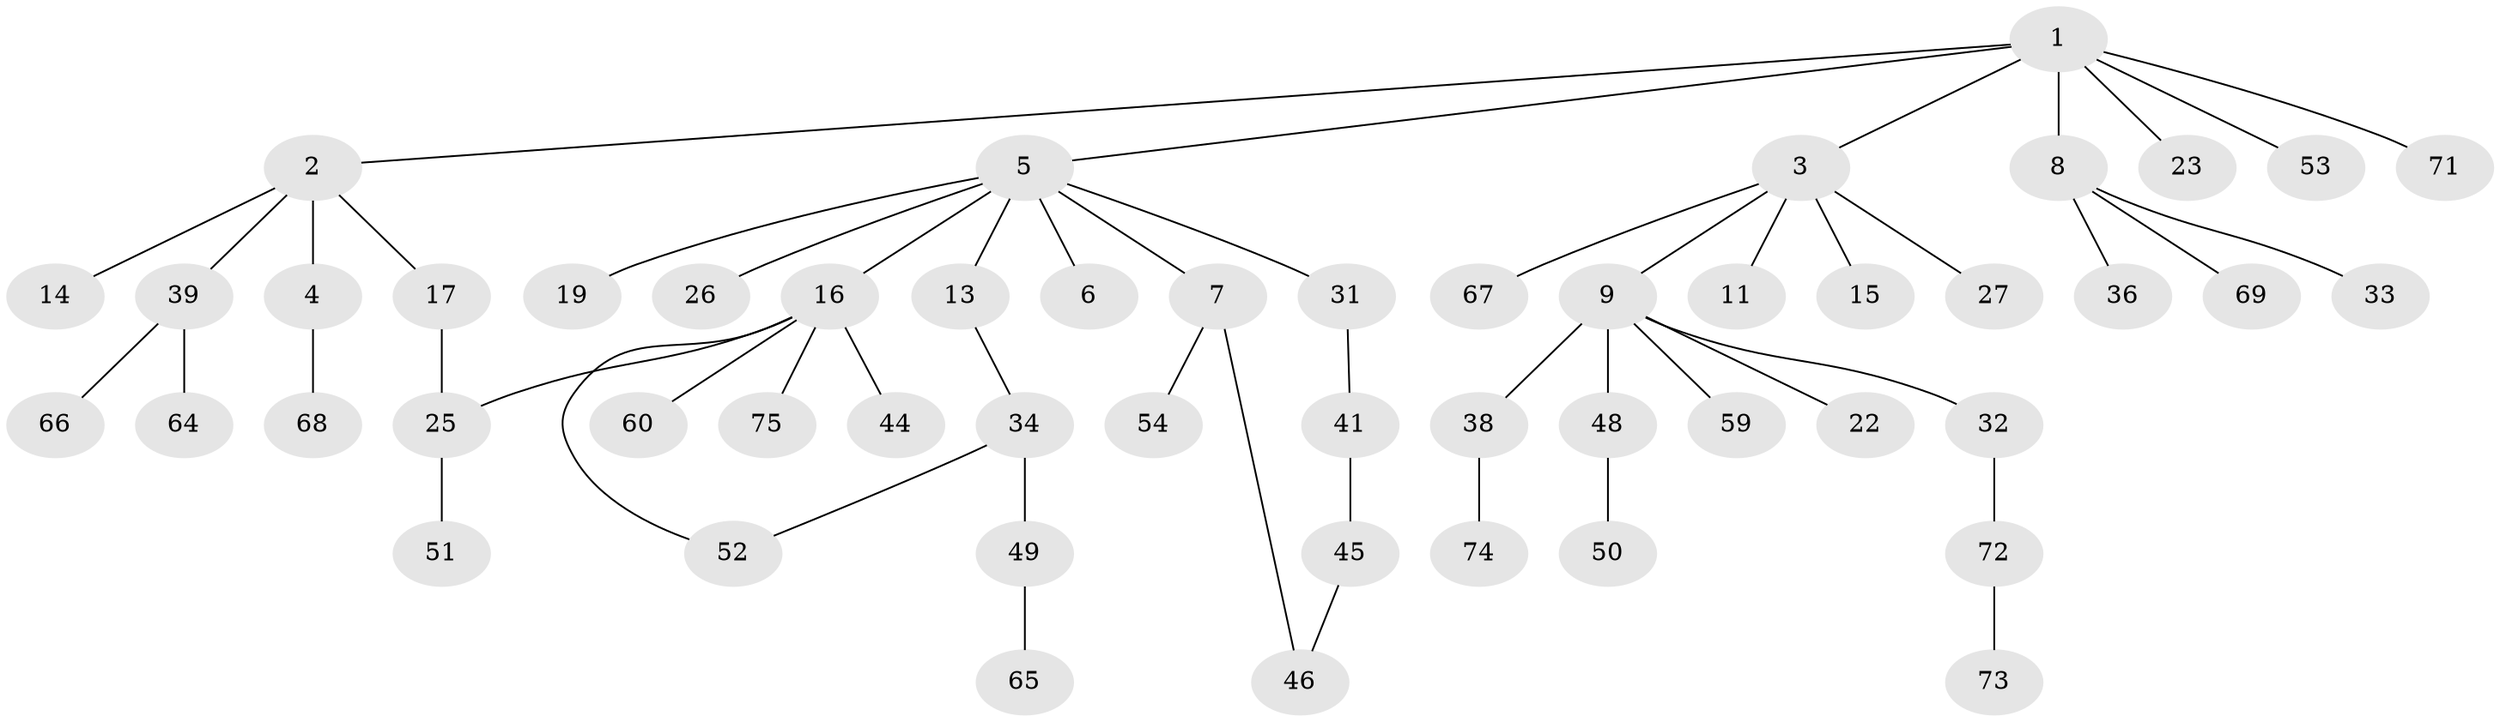 // Generated by graph-tools (version 1.1) at 2025/51/02/27/25 19:51:39]
// undirected, 52 vertices, 54 edges
graph export_dot {
graph [start="1"]
  node [color=gray90,style=filled];
  1 [super="+24"];
  2 [super="+18"];
  3 [super="+47"];
  4 [super="+62"];
  5 [super="+10"];
  6 [super="+28"];
  7 [super="+63"];
  8 [super="+21"];
  9 [super="+12"];
  11;
  13;
  14 [super="+78"];
  15;
  16 [super="+20"];
  17 [super="+35"];
  19 [super="+30"];
  22 [super="+76"];
  23;
  25 [super="+37"];
  26 [super="+29"];
  27 [super="+70"];
  31;
  32 [super="+56"];
  33;
  34 [super="+42"];
  36 [super="+43"];
  38 [super="+55"];
  39 [super="+40"];
  41 [super="+58"];
  44;
  45;
  46 [super="+57"];
  48;
  49;
  50;
  51 [super="+77"];
  52 [super="+79"];
  53;
  54 [super="+61"];
  59;
  60;
  64;
  65;
  66;
  67;
  68;
  69;
  71;
  72;
  73;
  74;
  75;
  1 -- 2;
  1 -- 3;
  1 -- 5;
  1 -- 8 [weight=2];
  1 -- 23;
  1 -- 71;
  1 -- 53;
  2 -- 4;
  2 -- 14;
  2 -- 17;
  2 -- 39;
  3 -- 9;
  3 -- 11;
  3 -- 15;
  3 -- 27;
  3 -- 67;
  4 -- 68;
  5 -- 6;
  5 -- 7;
  5 -- 16;
  5 -- 31;
  5 -- 13;
  5 -- 26;
  5 -- 19;
  7 -- 54;
  7 -- 46;
  8 -- 36;
  8 -- 69;
  8 -- 33;
  9 -- 32;
  9 -- 48;
  9 -- 38;
  9 -- 22;
  9 -- 59;
  13 -- 34;
  16 -- 44;
  16 -- 60;
  16 -- 75;
  16 -- 25;
  16 -- 52;
  17 -- 25;
  25 -- 51;
  31 -- 41;
  32 -- 72;
  34 -- 52;
  34 -- 49;
  38 -- 74;
  39 -- 64;
  39 -- 66;
  41 -- 45;
  45 -- 46;
  48 -- 50;
  49 -- 65;
  72 -- 73;
}
